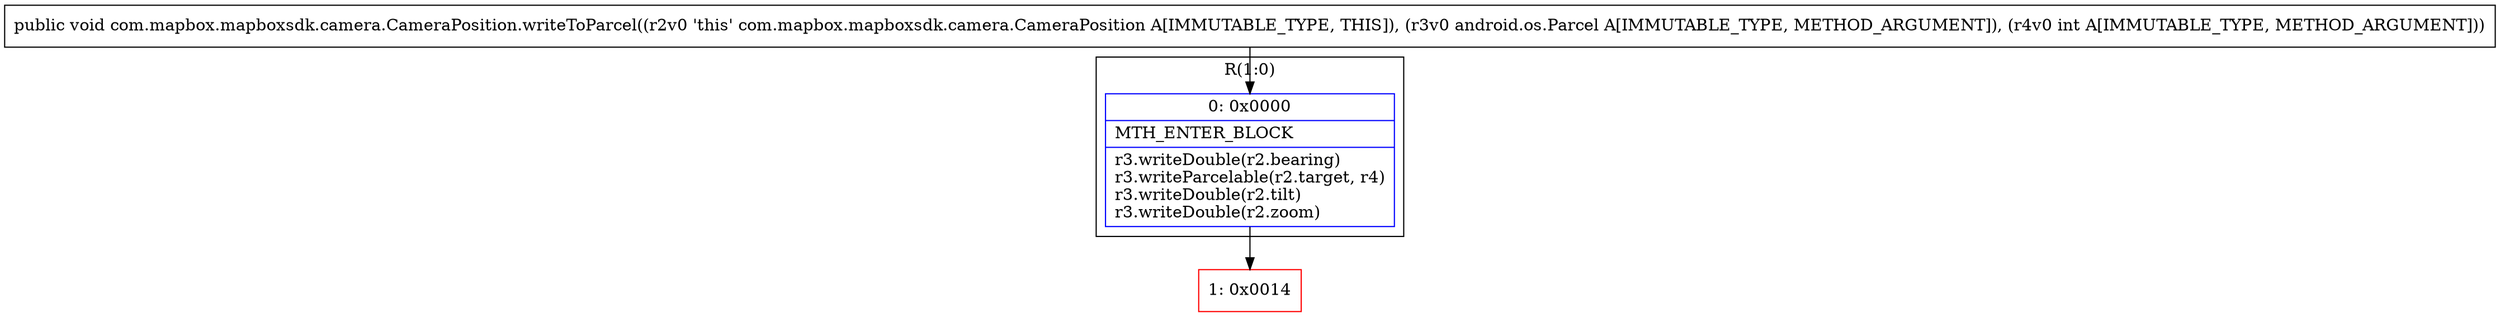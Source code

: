 digraph "CFG forcom.mapbox.mapboxsdk.camera.CameraPosition.writeToParcel(Landroid\/os\/Parcel;I)V" {
subgraph cluster_Region_1593600528 {
label = "R(1:0)";
node [shape=record,color=blue];
Node_0 [shape=record,label="{0\:\ 0x0000|MTH_ENTER_BLOCK\l|r3.writeDouble(r2.bearing)\lr3.writeParcelable(r2.target, r4)\lr3.writeDouble(r2.tilt)\lr3.writeDouble(r2.zoom)\l}"];
}
Node_1 [shape=record,color=red,label="{1\:\ 0x0014}"];
MethodNode[shape=record,label="{public void com.mapbox.mapboxsdk.camera.CameraPosition.writeToParcel((r2v0 'this' com.mapbox.mapboxsdk.camera.CameraPosition A[IMMUTABLE_TYPE, THIS]), (r3v0 android.os.Parcel A[IMMUTABLE_TYPE, METHOD_ARGUMENT]), (r4v0 int A[IMMUTABLE_TYPE, METHOD_ARGUMENT])) }"];
MethodNode -> Node_0;
Node_0 -> Node_1;
}

